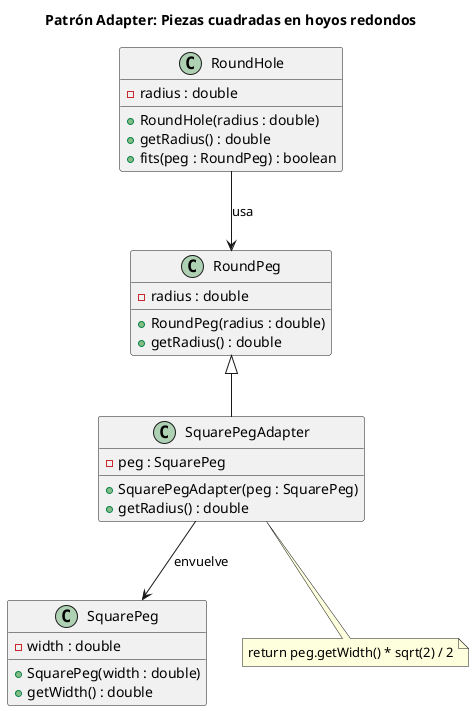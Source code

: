 @startuml
title Patrón Adapter: Piezas cuadradas en hoyos redondos

class RoundHole {
  - radius : double
  + RoundHole(radius : double)
  + getRadius() : double
  + fits(peg : RoundPeg) : boolean
}

class RoundPeg {
  - radius : double
  + RoundPeg(radius : double)
  + getRadius() : double
}

class SquarePeg {
  - width : double
  + SquarePeg(width : double)
  + getWidth() : double
}

class SquarePegAdapter extends RoundPeg {
  - peg : SquarePeg
  + SquarePegAdapter(peg : SquarePeg)
  + getRadius() : double
}

RoundHole --> RoundPeg : usa
SquarePegAdapter --> SquarePeg : envuelve

note bottom of SquarePegAdapter
return peg.getWidth() * sqrt(2) / 2
end note
@enduml
